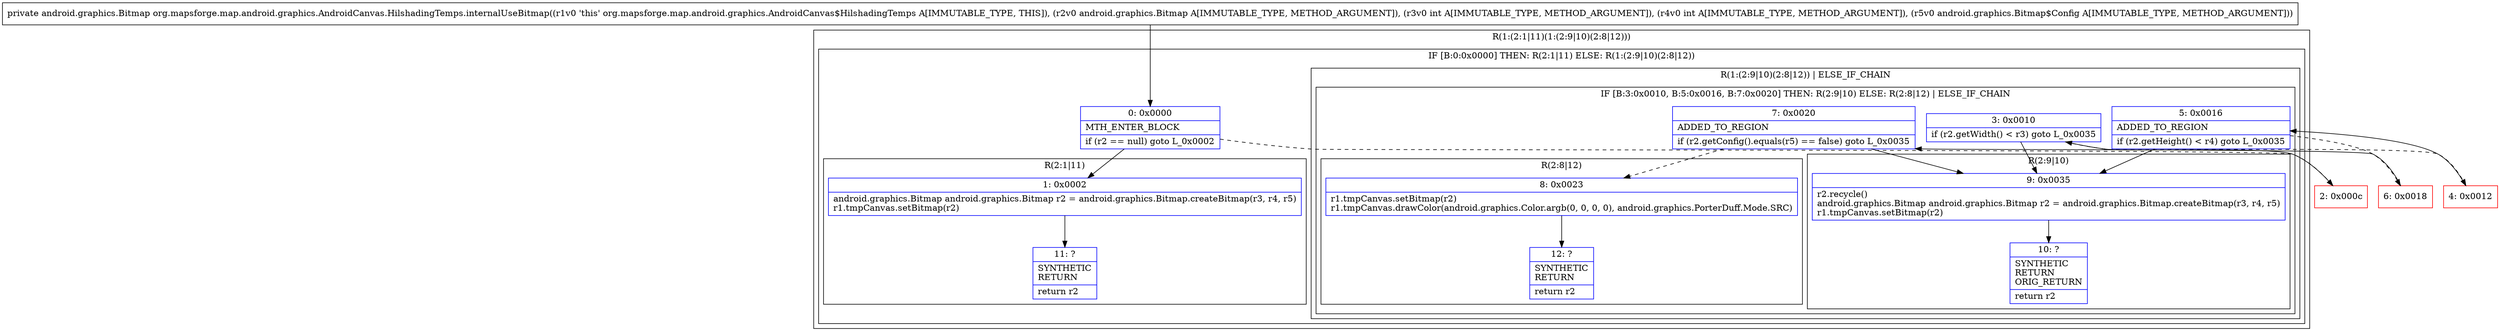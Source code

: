 digraph "CFG fororg.mapsforge.map.android.graphics.AndroidCanvas.HilshadingTemps.internalUseBitmap(Landroid\/graphics\/Bitmap;IILandroid\/graphics\/Bitmap$Config;)Landroid\/graphics\/Bitmap;" {
subgraph cluster_Region_1118641491 {
label = "R(1:(2:1|11)(1:(2:9|10)(2:8|12)))";
node [shape=record,color=blue];
subgraph cluster_IfRegion_1204214981 {
label = "IF [B:0:0x0000] THEN: R(2:1|11) ELSE: R(1:(2:9|10)(2:8|12))";
node [shape=record,color=blue];
Node_0 [shape=record,label="{0\:\ 0x0000|MTH_ENTER_BLOCK\l|if (r2 == null) goto L_0x0002\l}"];
subgraph cluster_Region_2090845095 {
label = "R(2:1|11)";
node [shape=record,color=blue];
Node_1 [shape=record,label="{1\:\ 0x0002|android.graphics.Bitmap android.graphics.Bitmap r2 = android.graphics.Bitmap.createBitmap(r3, r4, r5)\lr1.tmpCanvas.setBitmap(r2)\l}"];
Node_11 [shape=record,label="{11\:\ ?|SYNTHETIC\lRETURN\l|return r2\l}"];
}
subgraph cluster_Region_1680103224 {
label = "R(1:(2:9|10)(2:8|12)) | ELSE_IF_CHAIN\l";
node [shape=record,color=blue];
subgraph cluster_IfRegion_860043841 {
label = "IF [B:3:0x0010, B:5:0x0016, B:7:0x0020] THEN: R(2:9|10) ELSE: R(2:8|12) | ELSE_IF_CHAIN\l";
node [shape=record,color=blue];
Node_3 [shape=record,label="{3\:\ 0x0010|if (r2.getWidth() \< r3) goto L_0x0035\l}"];
Node_5 [shape=record,label="{5\:\ 0x0016|ADDED_TO_REGION\l|if (r2.getHeight() \< r4) goto L_0x0035\l}"];
Node_7 [shape=record,label="{7\:\ 0x0020|ADDED_TO_REGION\l|if (r2.getConfig().equals(r5) == false) goto L_0x0035\l}"];
subgraph cluster_Region_566000272 {
label = "R(2:9|10)";
node [shape=record,color=blue];
Node_9 [shape=record,label="{9\:\ 0x0035|r2.recycle()\landroid.graphics.Bitmap android.graphics.Bitmap r2 = android.graphics.Bitmap.createBitmap(r3, r4, r5)\lr1.tmpCanvas.setBitmap(r2)\l}"];
Node_10 [shape=record,label="{10\:\ ?|SYNTHETIC\lRETURN\lORIG_RETURN\l|return r2\l}"];
}
subgraph cluster_Region_422510335 {
label = "R(2:8|12)";
node [shape=record,color=blue];
Node_8 [shape=record,label="{8\:\ 0x0023|r1.tmpCanvas.setBitmap(r2)\lr1.tmpCanvas.drawColor(android.graphics.Color.argb(0, 0, 0, 0), android.graphics.PorterDuff.Mode.SRC)\l}"];
Node_12 [shape=record,label="{12\:\ ?|SYNTHETIC\lRETURN\l|return r2\l}"];
}
}
}
}
}
Node_2 [shape=record,color=red,label="{2\:\ 0x000c}"];
Node_4 [shape=record,color=red,label="{4\:\ 0x0012}"];
Node_6 [shape=record,color=red,label="{6\:\ 0x0018}"];
MethodNode[shape=record,label="{private android.graphics.Bitmap org.mapsforge.map.android.graphics.AndroidCanvas.HilshadingTemps.internalUseBitmap((r1v0 'this' org.mapsforge.map.android.graphics.AndroidCanvas$HilshadingTemps A[IMMUTABLE_TYPE, THIS]), (r2v0 android.graphics.Bitmap A[IMMUTABLE_TYPE, METHOD_ARGUMENT]), (r3v0 int A[IMMUTABLE_TYPE, METHOD_ARGUMENT]), (r4v0 int A[IMMUTABLE_TYPE, METHOD_ARGUMENT]), (r5v0 android.graphics.Bitmap$Config A[IMMUTABLE_TYPE, METHOD_ARGUMENT])) }"];
MethodNode -> Node_0;
Node_0 -> Node_1;
Node_0 -> Node_2[style=dashed];
Node_1 -> Node_11;
Node_3 -> Node_4[style=dashed];
Node_3 -> Node_9;
Node_5 -> Node_6[style=dashed];
Node_5 -> Node_9;
Node_7 -> Node_8[style=dashed];
Node_7 -> Node_9;
Node_9 -> Node_10;
Node_8 -> Node_12;
Node_2 -> Node_3;
Node_4 -> Node_5;
Node_6 -> Node_7;
}

